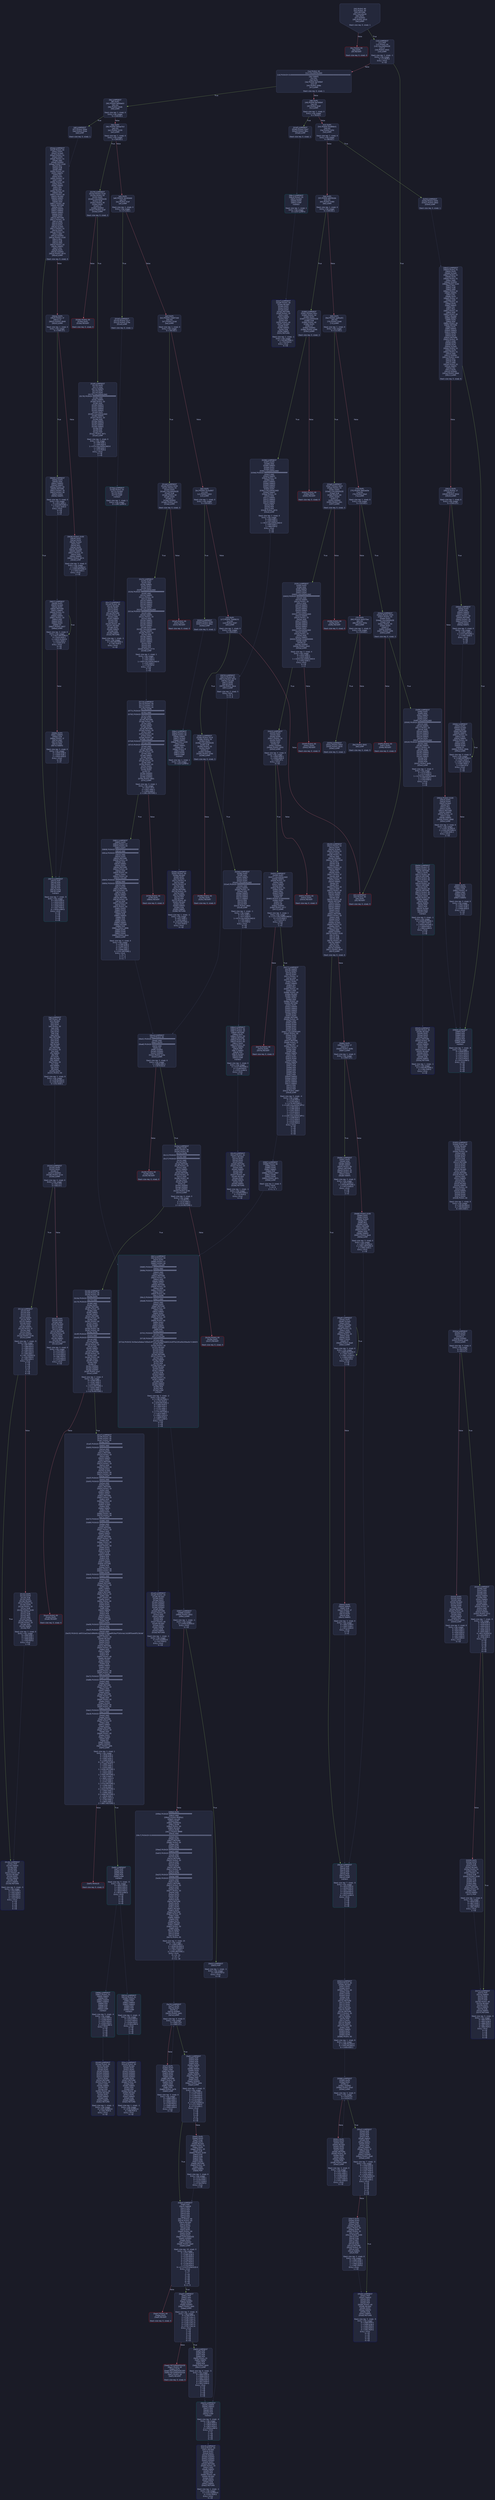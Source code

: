 digraph G {
    node [shape=box, style="filled, rounded", color="#565f89", fontcolor="#c0caf5", fontname="Helvetica", fillcolor="#24283b"];
    edge [color="#414868", fontcolor="#c0caf5", fontname="Helvetica"];
    bgcolor="#1a1b26";
    0 [ label = "[00] PUSH1 80
[02] PUSH1 40
[04] MSTORE
[05] CALLVALUE
[06] DUP1
[07] ISZERO
[08] PUSH2 0010
[0b] JUMPI

Stack size req: 0, sizeΔ: 1
" shape = invhouse]
    1 [ label = "[0c] PUSH1 00
[0e] DUP1
[0f] REVERT

Stack size req: 0, sizeΔ: 0
" color = "red"]
    2 [ label = "[10] JUMPDEST
[11] POP
[12] PUSH1 04
[14] CALLDATASIZE
[15] LT
[16] PUSH2 00d1
[19] JUMPI

Stack size req: 1, sizeΔ: -1
Entry->Op usage:
	0->17:POP:0
Entry->Exit:
	0->😵
"]
    3 [ label = "[1a] PUSH1 00
[1c] CALLDATALOAD
[1d] PUSH29 0100000000000000000000000000000000000000000000000000000000
[3b] SWAP1
[3c] DIV
[3d] DUP1
[3e] PUSH4 8d76f84f
[43] GT
[44] PUSH2 008e
[47] JUMPI

Stack size req: 0, sizeΔ: 1
"]
    4 [ label = "[48] DUP1
[49] PUSH4 8d76f84f
[4e] EQ
[4f] PUSH2 02df
[52] JUMPI

Stack size req: 1, sizeΔ: 0
Entry->Op usage:
	0->78:EQ:1
"]
    5 [ label = "[53] DUP1
[54] PUSH4 95d89b41
[59] EQ
[5a] PUSH2 02fd
[5d] JUMPI

Stack size req: 1, sizeΔ: 0
Entry->Op usage:
	0->89:EQ:1
"]
    6 [ label = "[5e] DUP1
[5f] PUSH4 a9059cbb
[64] EQ
[65] PUSH2 0380
[68] JUMPI

Stack size req: 1, sizeΔ: 0
Entry->Op usage:
	0->100:EQ:1
"]
    7 [ label = "[69] DUP1
[6a] PUSH4 cae9ca51
[6f] EQ
[70] PUSH2 03e6
[73] JUMPI

Stack size req: 1, sizeΔ: 0
Entry->Op usage:
	0->111:EQ:1
"]
    8 [ label = "[74] DUP1
[75] PUSH4 dd62ed3e
[7a] EQ
[7b] PUSH2 04e3
[7e] JUMPI

Stack size req: 1, sizeΔ: 0
Entry->Op usage:
	0->122:EQ:1
"]
    9 [ label = "[7f] DUP1
[80] PUSH4 e0d370ac
[85] EQ
[86] PUSH2 055b
[89] JUMPI

Stack size req: 1, sizeΔ: 0
Entry->Op usage:
	0->133:EQ:1
"]
    10 [ label = "[8a] PUSH2 00d1
[8d] JUMP

Stack size req: 0, sizeΔ: 0
"]
    11 [ label = "[8e] JUMPDEST
[8f] DUP1
[90] PUSH4 06fdde03
[95] EQ
[96] PUSH2 00d6
[99] JUMPI

Stack size req: 1, sizeΔ: 0
Entry->Op usage:
	0->149:EQ:1
"]
    12 [ label = "[9a] DUP1
[9b] PUSH4 095ea7b3
[a0] EQ
[a1] PUSH2 0159
[a4] JUMPI

Stack size req: 1, sizeΔ: 0
Entry->Op usage:
	0->160:EQ:1
"]
    13 [ label = "[a5] DUP1
[a6] PUSH4 18160ddd
[ab] EQ
[ac] PUSH2 01bf
[af] JUMPI

Stack size req: 1, sizeΔ: 0
Entry->Op usage:
	0->171:EQ:1
"]
    14 [ label = "[b0] DUP1
[b1] PUSH4 23b872dd
[b6] EQ
[b7] PUSH2 01dd
[ba] JUMPI

Stack size req: 1, sizeΔ: 0
Entry->Op usage:
	0->182:EQ:1
"]
    15 [ label = "[bb] DUP1
[bc] PUSH4 313ce567
[c1] EQ
[c2] PUSH2 0263
[c5] JUMPI

Stack size req: 1, sizeΔ: 0
Entry->Op usage:
	0->193:EQ:1
"]
    16 [ label = "[c6] DUP1
[c7] PUSH4 70a08231
[cc] EQ
[cd] PUSH2 0287
[d0] JUMPI

Stack size req: 1, sizeΔ: 0
Entry->Op usage:
	0->204:EQ:1
"]
    17 [ label = "[d1] JUMPDEST
[d2] PUSH1 00
[d4] DUP1
[d5] REVERT

Stack size req: 0, sizeΔ: 0
" color = "red"]
    18 [ label = "[d6] JUMPDEST
[d7] PUSH2 00de
[da] PUSH2 05de
[dd] JUMP

Stack size req: 0, sizeΔ: 1
"]
    19 [ label = "[de] JUMPDEST
[df] PUSH1 40
[e1] MLOAD
[e2] DUP1
[e3] DUP1
[e4] PUSH1 20
[e6] ADD
[e7] DUP3
[e8] DUP2
[e9] SUB
[ea] DUP3
[eb] MSTORE
[ec] DUP4
[ed] DUP2
[ee] DUP2
[ef] MLOAD
[f0] DUP2
[f1] MSTORE
[f2] PUSH1 20
[f4] ADD
[f5] SWAP2
[f6] POP
[f7] DUP1
[f8] MLOAD
[f9] SWAP1
[fa] PUSH1 20
[fc] ADD
[fd] SWAP1
[fe] DUP1
[ff] DUP4
[0100] DUP4
[0101] PUSH1 00

Stack size req: 1, sizeΔ: 9
Entry->Op usage:
	0->239:MLOAD:0
	0->248:MLOAD:0
	0->252:ADD:1
"]
    20 [ label = "[0103] JUMPDEST
[0104] DUP4
[0105] DUP2
[0106] LT
[0107] ISZERO
[0108] PUSH2 011e
[010b] JUMPI

Stack size req: 4, sizeΔ: 0
Entry->Op usage:
	0->262:LT:0
	3->262:LT:1
"]
    21 [ label = "[010c] DUP1
[010d] DUP3
[010e] ADD
[010f] MLOAD
[0110] DUP2
[0111] DUP5
[0112] ADD
[0113] MSTORE
[0114] PUSH1 20
[0116] DUP2
[0117] ADD
[0118] SWAP1
[0119] POP
[011a] PUSH2 0103
[011d] JUMP

Stack size req: 3, sizeΔ: 0
Entry->Op usage:
	0->270:ADD:1
	0->274:ADD:1
	0->279:ADD:0
	0->281:POP:0
	1->270:ADD:0
	2->274:ADD:0
Entry->Exit:
	0->😵
"]
    22 [ label = "[011e] JUMPDEST
[011f] POP
[0120] POP
[0121] POP
[0122] POP
[0123] SWAP1
[0124] POP
[0125] SWAP1
[0126] DUP2
[0127] ADD
[0128] SWAP1
[0129] PUSH1 1f
[012b] AND
[012c] DUP1
[012d] ISZERO
[012e] PUSH2 014b
[0131] JUMPI

Stack size req: 7, sizeΔ: -5
Entry->Op usage:
	0->287:POP:0
	1->288:POP:0
	2->289:POP:0
	3->290:POP:0
	4->295:ADD:0
	4->299:AND:1
	4->301:ISZERO:0
	5->292:POP:0
	6->295:ADD:1
Entry->Exit:
	0->😵
	1->😵
	2->😵
	3->😵
	4->0
	5->😵
	6->😵
"]
    23 [ label = "[0132] DUP1
[0133] DUP3
[0134] SUB
[0135] DUP1
[0136] MLOAD
[0137] PUSH1 01
[0139] DUP4
[013a] PUSH1 20
[013c] SUB
[013d] PUSH2 0100
[0140] EXP
[0141] SUB
[0142] NOT
[0143] AND
[0144] DUP2
[0145] MSTORE
[0146] PUSH1 20
[0148] ADD
[0149] SWAP2
[014a] POP

Stack size req: 2, sizeΔ: 0
Entry->Op usage:
	0->308:SUB:1
	0->316:SUB:1
	1->308:SUB:0
	1->330:POP:0
Entry->Exit:
	1->😵
"]
    24 [ label = "[014b] JUMPDEST
[014c] POP
[014d] SWAP3
[014e] POP
[014f] POP
[0150] POP
[0151] PUSH1 40
[0153] MLOAD
[0154] DUP1
[0155] SWAP2
[0156] SUB
[0157] SWAP1
[0158] RETURN

Stack size req: 5, sizeΔ: -5
Entry->Op usage:
	0->332:POP:0
	1->342:SUB:0
	2->335:POP:0
	3->336:POP:0
	4->334:POP:0
Entry->Exit:
	0->😵
	1->😵
	2->😵
	3->😵
	4->😵
" color = "darkblue"]
    25 [ label = "[0159] JUMPDEST
[015a] PUSH2 01a5
[015d] PUSH1 04
[015f] DUP1
[0160] CALLDATASIZE
[0161] SUB
[0162] PUSH1 40
[0164] DUP2
[0165] LT
[0166] ISZERO
[0167] PUSH2 016f
[016a] JUMPI

Stack size req: 0, sizeΔ: 3
"]
    26 [ label = "[016b] PUSH1 00
[016d] DUP1
[016e] REVERT

Stack size req: 0, sizeΔ: 0
" color = "red"]
    27 [ label = "[016f] JUMPDEST
[0170] DUP2
[0171] ADD
[0172] SWAP1
[0173] DUP1
[0174] DUP1
[0175] CALLDATALOAD
[0176] PUSH20 ffffffffffffffffffffffffffffffffffffffff
[018b] AND
[018c] SWAP1
[018d] PUSH1 20
[018f] ADD
[0190] SWAP1
[0191] SWAP3
[0192] SWAP2
[0193] SWAP1
[0194] DUP1
[0195] CALLDATALOAD
[0196] SWAP1
[0197] PUSH1 20
[0199] ADD
[019a] SWAP1
[019b] SWAP3
[019c] SWAP2
[019d] SWAP1
[019e] POP
[019f] POP
[01a0] POP
[01a1] PUSH2 067c
[01a4] JUMP

Stack size req: 2, sizeΔ: 0
Entry->Op usage:
	0->369:ADD:1
	1->369:ADD:0
	1->373:CALLDATALOAD:0
	1->399:ADD:1
	1->415:POP:0
Entry->Exit:
	0->😵
	1->😵
"]
    28 [ label = "[01a5] JUMPDEST
[01a6] PUSH1 40
[01a8] MLOAD
[01a9] DUP1
[01aa] DUP3
[01ab] ISZERO
[01ac] ISZERO
[01ad] ISZERO
[01ae] ISZERO
[01af] DUP2
[01b0] MSTORE
[01b1] PUSH1 20
[01b3] ADD
[01b4] SWAP2
[01b5] POP
[01b6] POP
[01b7] PUSH1 40
[01b9] MLOAD
[01ba] DUP1
[01bb] SWAP2
[01bc] SUB
[01bd] SWAP1
[01be] RETURN

Stack size req: 1, sizeΔ: -1
Entry->Op usage:
	0->427:ISZERO:0
	0->437:POP:0
Entry->Exit:
	0->😵
" color = "darkblue"]
    29 [ label = "[01bf] JUMPDEST
[01c0] PUSH2 01c7
[01c3] PUSH2 076e
[01c6] JUMP

Stack size req: 0, sizeΔ: 1
"]
    30 [ label = "[01c7] JUMPDEST
[01c8] PUSH1 40
[01ca] MLOAD
[01cb] DUP1
[01cc] DUP3
[01cd] DUP2
[01ce] MSTORE
[01cf] PUSH1 20
[01d1] ADD
[01d2] SWAP2
[01d3] POP
[01d4] POP
[01d5] PUSH1 40
[01d7] MLOAD
[01d8] DUP1
[01d9] SWAP2
[01da] SUB
[01db] SWAP1
[01dc] RETURN

Stack size req: 1, sizeΔ: -1
Entry->Op usage:
	0->462:MSTORE:1
	0->467:POP:0
Entry->Exit:
	0->😵
" color = "darkblue"]
    31 [ label = "[01dd] JUMPDEST
[01de] PUSH2 0249
[01e1] PUSH1 04
[01e3] DUP1
[01e4] CALLDATASIZE
[01e5] SUB
[01e6] PUSH1 60
[01e8] DUP2
[01e9] LT
[01ea] ISZERO
[01eb] PUSH2 01f3
[01ee] JUMPI

Stack size req: 0, sizeΔ: 3
"]
    32 [ label = "[01ef] PUSH1 00
[01f1] DUP1
[01f2] REVERT

Stack size req: 0, sizeΔ: 0
" color = "red"]
    33 [ label = "[01f3] JUMPDEST
[01f4] DUP2
[01f5] ADD
[01f6] SWAP1
[01f7] DUP1
[01f8] DUP1
[01f9] CALLDATALOAD
[01fa] PUSH20 ffffffffffffffffffffffffffffffffffffffff
[020f] AND
[0210] SWAP1
[0211] PUSH1 20
[0213] ADD
[0214] SWAP1
[0215] SWAP3
[0216] SWAP2
[0217] SWAP1
[0218] DUP1
[0219] CALLDATALOAD
[021a] PUSH20 ffffffffffffffffffffffffffffffffffffffff
[022f] AND
[0230] SWAP1
[0231] PUSH1 20
[0233] ADD
[0234] SWAP1
[0235] SWAP3
[0236] SWAP2
[0237] SWAP1
[0238] DUP1
[0239] CALLDATALOAD
[023a] SWAP1
[023b] PUSH1 20
[023d] ADD
[023e] SWAP1
[023f] SWAP3
[0240] SWAP2
[0241] SWAP1
[0242] POP
[0243] POP
[0244] POP
[0245] PUSH2 0774
[0248] JUMP

Stack size req: 2, sizeΔ: 1
Entry->Op usage:
	0->501:ADD:1
	1->501:ADD:0
	1->505:CALLDATALOAD:0
	1->531:ADD:1
	1->579:POP:0
Entry->Exit:
	0->😵
	1->😵
"]
    34 [ label = "[0249] JUMPDEST
[024a] PUSH1 40
[024c] MLOAD
[024d] DUP1
[024e] DUP3
[024f] ISZERO
[0250] ISZERO
[0251] ISZERO
[0252] ISZERO
[0253] DUP2
[0254] MSTORE
[0255] PUSH1 20
[0257] ADD
[0258] SWAP2
[0259] POP
[025a] POP
[025b] PUSH1 40
[025d] MLOAD
[025e] DUP1
[025f] SWAP2
[0260] SUB
[0261] SWAP1
[0262] RETURN

Stack size req: 1, sizeΔ: -1
Entry->Op usage:
	0->591:ISZERO:0
	0->601:POP:0
Entry->Exit:
	0->😵
" color = "darkblue"]
    35 [ label = "[0263] JUMPDEST
[0264] PUSH2 026b
[0267] PUSH2 08a1
[026a] JUMP

Stack size req: 0, sizeΔ: 1
"]
    36 [ label = "[026b] JUMPDEST
[026c] PUSH1 40
[026e] MLOAD
[026f] DUP1
[0270] DUP3
[0271] PUSH1 ff
[0273] AND
[0274] PUSH1 ff
[0276] AND
[0277] DUP2
[0278] MSTORE
[0279] PUSH1 20
[027b] ADD
[027c] SWAP2
[027d] POP
[027e] POP
[027f] PUSH1 40
[0281] MLOAD
[0282] DUP1
[0283] SWAP2
[0284] SUB
[0285] SWAP1
[0286] RETURN

Stack size req: 1, sizeΔ: -1
Entry->Op usage:
	0->627:AND:1
	0->630:AND:1
	0->632:MSTORE:1
	0->637:POP:0
Entry->Exit:
	0->😵
" color = "darkblue"]
    37 [ label = "[0287] JUMPDEST
[0288] PUSH2 02c9
[028b] PUSH1 04
[028d] DUP1
[028e] CALLDATASIZE
[028f] SUB
[0290] PUSH1 20
[0292] DUP2
[0293] LT
[0294] ISZERO
[0295] PUSH2 029d
[0298] JUMPI

Stack size req: 0, sizeΔ: 3
"]
    38 [ label = "[0299] PUSH1 00
[029b] DUP1
[029c] REVERT

Stack size req: 0, sizeΔ: 0
" color = "red"]
    39 [ label = "[029d] JUMPDEST
[029e] DUP2
[029f] ADD
[02a0] SWAP1
[02a1] DUP1
[02a2] DUP1
[02a3] CALLDATALOAD
[02a4] PUSH20 ffffffffffffffffffffffffffffffffffffffff
[02b9] AND
[02ba] SWAP1
[02bb] PUSH1 20
[02bd] ADD
[02be] SWAP1
[02bf] SWAP3
[02c0] SWAP2
[02c1] SWAP1
[02c2] POP
[02c3] POP
[02c4] POP
[02c5] PUSH2 08b4
[02c8] JUMP

Stack size req: 2, sizeΔ: -1
Entry->Op usage:
	0->671:ADD:1
	1->671:ADD:0
	1->675:CALLDATALOAD:0
	1->701:ADD:1
	1->707:POP:0
Entry->Exit:
	0->😵
	1->😵
"]
    40 [ label = "[02c9] JUMPDEST
[02ca] PUSH1 40
[02cc] MLOAD
[02cd] DUP1
[02ce] DUP3
[02cf] DUP2
[02d0] MSTORE
[02d1] PUSH1 20
[02d3] ADD
[02d4] SWAP2
[02d5] POP
[02d6] POP
[02d7] PUSH1 40
[02d9] MLOAD
[02da] DUP1
[02db] SWAP2
[02dc] SUB
[02dd] SWAP1
[02de] RETURN

Stack size req: 1, sizeΔ: -1
Entry->Op usage:
	0->720:MSTORE:1
	0->725:POP:0
Entry->Exit:
	0->😵
" color = "darkblue"]
    41 [ label = "[02df] JUMPDEST
[02e0] PUSH2 02e7
[02e3] PUSH2 08cc
[02e6] JUMP

Stack size req: 0, sizeΔ: 1
"]
    42 [ label = "[02e7] JUMPDEST
[02e8] PUSH1 40
[02ea] MLOAD
[02eb] DUP1
[02ec] DUP3
[02ed] DUP2
[02ee] MSTORE
[02ef] PUSH1 20
[02f1] ADD
[02f2] SWAP2
[02f3] POP
[02f4] POP
[02f5] PUSH1 40
[02f7] MLOAD
[02f8] DUP1
[02f9] SWAP2
[02fa] SUB
[02fb] SWAP1
[02fc] RETURN

Stack size req: 1, sizeΔ: -1
Entry->Op usage:
	0->750:MSTORE:1
	0->755:POP:0
Entry->Exit:
	0->😵
" color = "darkblue"]
    43 [ label = "[02fd] JUMPDEST
[02fe] PUSH2 0305
[0301] PUSH2 08d2
[0304] JUMP

Stack size req: 0, sizeΔ: 1
"]
    44 [ label = "[0305] JUMPDEST
[0306] PUSH1 40
[0308] MLOAD
[0309] DUP1
[030a] DUP1
[030b] PUSH1 20
[030d] ADD
[030e] DUP3
[030f] DUP2
[0310] SUB
[0311] DUP3
[0312] MSTORE
[0313] DUP4
[0314] DUP2
[0315] DUP2
[0316] MLOAD
[0317] DUP2
[0318] MSTORE
[0319] PUSH1 20
[031b] ADD
[031c] SWAP2
[031d] POP
[031e] DUP1
[031f] MLOAD
[0320] SWAP1
[0321] PUSH1 20
[0323] ADD
[0324] SWAP1
[0325] DUP1
[0326] DUP4
[0327] DUP4
[0328] PUSH1 00

Stack size req: 1, sizeΔ: 9
Entry->Op usage:
	0->790:MLOAD:0
	0->799:MLOAD:0
	0->803:ADD:1
"]
    45 [ label = "[032a] JUMPDEST
[032b] DUP4
[032c] DUP2
[032d] LT
[032e] ISZERO
[032f] PUSH2 0345
[0332] JUMPI

Stack size req: 4, sizeΔ: 0
Entry->Op usage:
	0->813:LT:0
	3->813:LT:1
"]
    46 [ label = "[0333] DUP1
[0334] DUP3
[0335] ADD
[0336] MLOAD
[0337] DUP2
[0338] DUP5
[0339] ADD
[033a] MSTORE
[033b] PUSH1 20
[033d] DUP2
[033e] ADD
[033f] SWAP1
[0340] POP
[0341] PUSH2 032a
[0344] JUMP

Stack size req: 3, sizeΔ: 0
Entry->Op usage:
	0->821:ADD:1
	0->825:ADD:1
	0->830:ADD:0
	0->832:POP:0
	1->821:ADD:0
	2->825:ADD:0
Entry->Exit:
	0->😵
"]
    47 [ label = "[0345] JUMPDEST
[0346] POP
[0347] POP
[0348] POP
[0349] POP
[034a] SWAP1
[034b] POP
[034c] SWAP1
[034d] DUP2
[034e] ADD
[034f] SWAP1
[0350] PUSH1 1f
[0352] AND
[0353] DUP1
[0354] ISZERO
[0355] PUSH2 0372
[0358] JUMPI

Stack size req: 7, sizeΔ: -5
Entry->Op usage:
	0->838:POP:0
	1->839:POP:0
	2->840:POP:0
	3->841:POP:0
	4->846:ADD:0
	4->850:AND:1
	4->852:ISZERO:0
	5->843:POP:0
	6->846:ADD:1
Entry->Exit:
	0->😵
	1->😵
	2->😵
	3->😵
	4->0
	5->😵
	6->😵
"]
    48 [ label = "[0359] DUP1
[035a] DUP3
[035b] SUB
[035c] DUP1
[035d] MLOAD
[035e] PUSH1 01
[0360] DUP4
[0361] PUSH1 20
[0363] SUB
[0364] PUSH2 0100
[0367] EXP
[0368] SUB
[0369] NOT
[036a] AND
[036b] DUP2
[036c] MSTORE
[036d] PUSH1 20
[036f] ADD
[0370] SWAP2
[0371] POP

Stack size req: 2, sizeΔ: 0
Entry->Op usage:
	0->859:SUB:1
	0->867:SUB:1
	1->859:SUB:0
	1->881:POP:0
Entry->Exit:
	1->😵
"]
    49 [ label = "[0372] JUMPDEST
[0373] POP
[0374] SWAP3
[0375] POP
[0376] POP
[0377] POP
[0378] PUSH1 40
[037a] MLOAD
[037b] DUP1
[037c] SWAP2
[037d] SUB
[037e] SWAP1
[037f] RETURN

Stack size req: 5, sizeΔ: -5
Entry->Op usage:
	0->883:POP:0
	1->893:SUB:0
	2->886:POP:0
	3->887:POP:0
	4->885:POP:0
Entry->Exit:
	0->😵
	1->😵
	2->😵
	3->😵
	4->😵
" color = "darkblue"]
    50 [ label = "[0380] JUMPDEST
[0381] PUSH2 03cc
[0384] PUSH1 04
[0386] DUP1
[0387] CALLDATASIZE
[0388] SUB
[0389] PUSH1 40
[038b] DUP2
[038c] LT
[038d] ISZERO
[038e] PUSH2 0396
[0391] JUMPI

Stack size req: 0, sizeΔ: 3
"]
    51 [ label = "[0392] PUSH1 00
[0394] DUP1
[0395] REVERT

Stack size req: 0, sizeΔ: 0
" color = "red"]
    52 [ label = "[0396] JUMPDEST
[0397] DUP2
[0398] ADD
[0399] SWAP1
[039a] DUP1
[039b] DUP1
[039c] CALLDATALOAD
[039d] PUSH20 ffffffffffffffffffffffffffffffffffffffff
[03b2] AND
[03b3] SWAP1
[03b4] PUSH1 20
[03b6] ADD
[03b7] SWAP1
[03b8] SWAP3
[03b9] SWAP2
[03ba] SWAP1
[03bb] DUP1
[03bc] CALLDATALOAD
[03bd] SWAP1
[03be] PUSH1 20
[03c0] ADD
[03c1] SWAP1
[03c2] SWAP3
[03c3] SWAP2
[03c4] SWAP1
[03c5] POP
[03c6] POP
[03c7] POP
[03c8] PUSH2 0970
[03cb] JUMP

Stack size req: 2, sizeΔ: 0
Entry->Op usage:
	0->920:ADD:1
	1->920:ADD:0
	1->924:CALLDATALOAD:0
	1->950:ADD:1
	1->966:POP:0
Entry->Exit:
	0->😵
	1->😵
"]
    53 [ label = "[03cc] JUMPDEST
[03cd] PUSH1 40
[03cf] MLOAD
[03d0] DUP1
[03d1] DUP3
[03d2] ISZERO
[03d3] ISZERO
[03d4] ISZERO
[03d5] ISZERO
[03d6] DUP2
[03d7] MSTORE
[03d8] PUSH1 20
[03da] ADD
[03db] SWAP2
[03dc] POP
[03dd] POP
[03de] PUSH1 40
[03e0] MLOAD
[03e1] DUP1
[03e2] SWAP2
[03e3] SUB
[03e4] SWAP1
[03e5] RETURN

Stack size req: 1, sizeΔ: -1
Entry->Op usage:
	0->978:ISZERO:0
	0->988:POP:0
Entry->Exit:
	0->😵
" color = "darkblue"]
    54 [ label = "[03e6] JUMPDEST
[03e7] PUSH2 04c9
[03ea] PUSH1 04
[03ec] DUP1
[03ed] CALLDATASIZE
[03ee] SUB
[03ef] PUSH1 60
[03f1] DUP2
[03f2] LT
[03f3] ISZERO
[03f4] PUSH2 03fc
[03f7] JUMPI

Stack size req: 0, sizeΔ: 3
"]
    55 [ label = "[03f8] PUSH1 00
[03fa] DUP1
[03fb] REVERT

Stack size req: 0, sizeΔ: 0
" color = "red"]
    56 [ label = "[03fc] JUMPDEST
[03fd] DUP2
[03fe] ADD
[03ff] SWAP1
[0400] DUP1
[0401] DUP1
[0402] CALLDATALOAD
[0403] PUSH20 ffffffffffffffffffffffffffffffffffffffff
[0418] AND
[0419] SWAP1
[041a] PUSH1 20
[041c] ADD
[041d] SWAP1
[041e] SWAP3
[041f] SWAP2
[0420] SWAP1
[0421] DUP1
[0422] CALLDATALOAD
[0423] SWAP1
[0424] PUSH1 20
[0426] ADD
[0427] SWAP1
[0428] SWAP3
[0429] SWAP2
[042a] SWAP1
[042b] DUP1
[042c] CALLDATALOAD
[042d] SWAP1
[042e] PUSH1 20
[0430] ADD
[0431] SWAP1
[0432] PUSH5 0100000000
[0438] DUP2
[0439] GT
[043a] ISZERO
[043b] PUSH2 0443
[043e] JUMPI

Stack size req: 2, sizeΔ: 4
Entry->Op usage:
	0->1022:ADD:1
	1->1022:ADD:0
	1->1026:CALLDATALOAD:0
	1->1052:ADD:1
Entry->Exit:
	0->😵
	1->2
"]
    57 [ label = "[043f] PUSH1 00
[0441] DUP1
[0442] REVERT

Stack size req: 0, sizeΔ: 0
" color = "red"]
    58 [ label = "[0443] JUMPDEST
[0444] DUP3
[0445] ADD
[0446] DUP4
[0447] PUSH1 20
[0449] DUP3
[044a] ADD
[044b] GT
[044c] ISZERO
[044d] PUSH2 0455
[0450] JUMPI

Stack size req: 4, sizeΔ: 0
Entry->Op usage:
	0->1093:ADD:1
	2->1093:ADD:0
	3->1099:GT:1
Entry->Exit:
	0->😵
"]
    59 [ label = "[0451] PUSH1 00
[0453] DUP1
[0454] REVERT

Stack size req: 0, sizeΔ: 0
" color = "red"]
    60 [ label = "[0455] JUMPDEST
[0456] DUP1
[0457] CALLDATALOAD
[0458] SWAP1
[0459] PUSH1 20
[045b] ADD
[045c] SWAP2
[045d] DUP5
[045e] PUSH1 01
[0460] DUP4
[0461] MUL
[0462] DUP5
[0463] ADD
[0464] GT
[0465] PUSH5 0100000000
[046b] DUP4
[046c] GT
[046d] OR
[046e] ISZERO
[046f] PUSH2 0477
[0472] JUMPI

Stack size req: 4, sizeΔ: 1
Entry->Op usage:
	0->1111:CALLDATALOAD:0
	0->1115:ADD:1
	3->1124:GT:1
Entry->Exit:
	0->😵
	1->0
"]
    61 [ label = "[0473] PUSH1 00
[0475] DUP1
[0476] REVERT

Stack size req: 0, sizeΔ: 0
" color = "red"]
    62 [ label = "[0477] JUMPDEST
[0478] SWAP2
[0479] SWAP1
[047a] DUP1
[047b] DUP1
[047c] PUSH1 1f
[047e] ADD
[047f] PUSH1 20
[0481] DUP1
[0482] SWAP2
[0483] DIV
[0484] MUL
[0485] PUSH1 20
[0487] ADD
[0488] PUSH1 40
[048a] MLOAD
[048b] SWAP1
[048c] DUP2
[048d] ADD
[048e] PUSH1 40
[0490] MSTORE
[0491] DUP1
[0492] SWAP4
[0493] SWAP3
[0494] SWAP2
[0495] SWAP1
[0496] DUP2
[0497] DUP2
[0498] MSTORE
[0499] PUSH1 20
[049b] ADD
[049c] DUP4
[049d] DUP4
[049e] DUP1
[049f] DUP3
[04a0] DUP5
[04a1] CALLDATACOPY
[04a2] PUSH1 00
[04a4] DUP2
[04a5] DUP5
[04a6] ADD
[04a7] MSTORE
[04a8] PUSH1 1f
[04aa] NOT
[04ab] PUSH1 1f
[04ad] DUP3
[04ae] ADD
[04af] AND
[04b0] SWAP1
[04b1] POP
[04b2] DUP1
[04b3] DUP4
[04b4] ADD
[04b5] SWAP3
[04b6] POP
[04b7] POP
[04b8] POP
[04b9] POP
[04ba] POP
[04bb] POP
[04bc] POP
[04bd] SWAP2
[04be] SWAP3
[04bf] SWAP2
[04c0] SWAP3
[04c1] SWAP1
[04c2] POP
[04c3] POP
[04c4] POP
[04c5] PUSH2 0987
[04c8] JUMP

Stack size req: 5, sizeΔ: -4
Entry->Op usage:
	0->1218:POP:0
	1->1150:ADD:1
	1->1176:MSTORE:1
	1->1185:CALLDATACOPY:2
	1->1190:ADD:1
	1->1198:ADD:0
	1->1201:POP:0
	1->1210:POP:0
	1->1211:POP:0
	2->1185:CALLDATACOPY:1
	2->1208:POP:0
	2->1212:POP:0
	3->1219:POP:0
	4->1220:POP:0
Entry->Exit:
	0->😵
	1->😵
	2->😵
	3->😵
	4->😵
"]
    63 [ label = "[04c9] JUMPDEST
[04ca] PUSH1 40
[04cc] MLOAD
[04cd] DUP1
[04ce] DUP3
[04cf] ISZERO
[04d0] ISZERO
[04d1] ISZERO
[04d2] ISZERO
[04d3] DUP2
[04d4] MSTORE
[04d5] PUSH1 20
[04d7] ADD
[04d8] SWAP2
[04d9] POP
[04da] POP
[04db] PUSH1 40
[04dd] MLOAD
[04de] DUP1
[04df] SWAP2
[04e0] SUB
[04e1] SWAP1
[04e2] RETURN

Stack size req: 1, sizeΔ: -1
Entry->Op usage:
	0->1231:ISZERO:0
	0->1241:POP:0
Entry->Exit:
	0->😵
" color = "darkblue"]
    64 [ label = "[04e3] JUMPDEST
[04e4] PUSH2 0545
[04e7] PUSH1 04
[04e9] DUP1
[04ea] CALLDATASIZE
[04eb] SUB
[04ec] PUSH1 40
[04ee] DUP2
[04ef] LT
[04f0] ISZERO
[04f1] PUSH2 04f9
[04f4] JUMPI

Stack size req: 0, sizeΔ: 3
"]
    65 [ label = "[04f5] PUSH1 00
[04f7] DUP1
[04f8] REVERT

Stack size req: 0, sizeΔ: 0
" color = "red"]
    66 [ label = "[04f9] JUMPDEST
[04fa] DUP2
[04fb] ADD
[04fc] SWAP1
[04fd] DUP1
[04fe] DUP1
[04ff] CALLDATALOAD
[0500] PUSH20 ffffffffffffffffffffffffffffffffffffffff
[0515] AND
[0516] SWAP1
[0517] PUSH1 20
[0519] ADD
[051a] SWAP1
[051b] SWAP3
[051c] SWAP2
[051d] SWAP1
[051e] DUP1
[051f] CALLDATALOAD
[0520] PUSH20 ffffffffffffffffffffffffffffffffffffffff
[0535] AND
[0536] SWAP1
[0537] PUSH1 20
[0539] ADD
[053a] SWAP1
[053b] SWAP3
[053c] SWAP2
[053d] SWAP1
[053e] POP
[053f] POP
[0540] POP
[0541] PUSH2 0b0b
[0544] JUMP

Stack size req: 2, sizeΔ: 0
Entry->Op usage:
	0->1275:ADD:1
	1->1275:ADD:0
	1->1279:CALLDATALOAD:0
	1->1305:ADD:1
	1->1343:POP:0
Entry->Exit:
	0->😵
	1->😵
"]
    67 [ label = "[0545] JUMPDEST
[0546] PUSH1 40
[0548] MLOAD
[0549] DUP1
[054a] DUP3
[054b] DUP2
[054c] MSTORE
[054d] PUSH1 20
[054f] ADD
[0550] SWAP2
[0551] POP
[0552] POP
[0553] PUSH1 40
[0555] MLOAD
[0556] DUP1
[0557] SWAP2
[0558] SUB
[0559] SWAP1
[055a] RETURN

Stack size req: 1, sizeΔ: -1
Entry->Op usage:
	0->1356:MSTORE:1
	0->1361:POP:0
Entry->Exit:
	0->😵
" color = "darkblue"]
    68 [ label = "[055b] JUMPDEST
[055c] PUSH2 0563
[055f] PUSH2 0b30
[0562] JUMP

Stack size req: 0, sizeΔ: 1
"]
    69 [ label = "[0563] JUMPDEST
[0564] PUSH1 40
[0566] MLOAD
[0567] DUP1
[0568] DUP1
[0569] PUSH1 20
[056b] ADD
[056c] DUP3
[056d] DUP2
[056e] SUB
[056f] DUP3
[0570] MSTORE
[0571] DUP4
[0572] DUP2
[0573] DUP2
[0574] MLOAD
[0575] DUP2
[0576] MSTORE
[0577] PUSH1 20
[0579] ADD
[057a] SWAP2
[057b] POP
[057c] DUP1
[057d] MLOAD
[057e] SWAP1
[057f] PUSH1 20
[0581] ADD
[0582] SWAP1
[0583] DUP1
[0584] DUP4
[0585] DUP4
[0586] PUSH1 00

Stack size req: 1, sizeΔ: 9
Entry->Op usage:
	0->1396:MLOAD:0
	0->1405:MLOAD:0
	0->1409:ADD:1
"]
    70 [ label = "[0588] JUMPDEST
[0589] DUP4
[058a] DUP2
[058b] LT
[058c] ISZERO
[058d] PUSH2 05a3
[0590] JUMPI

Stack size req: 4, sizeΔ: 0
Entry->Op usage:
	0->1419:LT:0
	3->1419:LT:1
"]
    71 [ label = "[0591] DUP1
[0592] DUP3
[0593] ADD
[0594] MLOAD
[0595] DUP2
[0596] DUP5
[0597] ADD
[0598] MSTORE
[0599] PUSH1 20
[059b] DUP2
[059c] ADD
[059d] SWAP1
[059e] POP
[059f] PUSH2 0588
[05a2] JUMP

Stack size req: 3, sizeΔ: 0
Entry->Op usage:
	0->1427:ADD:1
	0->1431:ADD:1
	0->1436:ADD:0
	0->1438:POP:0
	1->1427:ADD:0
	2->1431:ADD:0
Entry->Exit:
	0->😵
"]
    72 [ label = "[05a3] JUMPDEST
[05a4] POP
[05a5] POP
[05a6] POP
[05a7] POP
[05a8] SWAP1
[05a9] POP
[05aa] SWAP1
[05ab] DUP2
[05ac] ADD
[05ad] SWAP1
[05ae] PUSH1 1f
[05b0] AND
[05b1] DUP1
[05b2] ISZERO
[05b3] PUSH2 05d0
[05b6] JUMPI

Stack size req: 7, sizeΔ: -5
Entry->Op usage:
	0->1444:POP:0
	1->1445:POP:0
	2->1446:POP:0
	3->1447:POP:0
	4->1452:ADD:0
	4->1456:AND:1
	4->1458:ISZERO:0
	5->1449:POP:0
	6->1452:ADD:1
Entry->Exit:
	0->😵
	1->😵
	2->😵
	3->😵
	4->0
	5->😵
	6->😵
"]
    73 [ label = "[05b7] DUP1
[05b8] DUP3
[05b9] SUB
[05ba] DUP1
[05bb] MLOAD
[05bc] PUSH1 01
[05be] DUP4
[05bf] PUSH1 20
[05c1] SUB
[05c2] PUSH2 0100
[05c5] EXP
[05c6] SUB
[05c7] NOT
[05c8] AND
[05c9] DUP2
[05ca] MSTORE
[05cb] PUSH1 20
[05cd] ADD
[05ce] SWAP2
[05cf] POP

Stack size req: 2, sizeΔ: 0
Entry->Op usage:
	0->1465:SUB:1
	0->1473:SUB:1
	1->1465:SUB:0
	1->1487:POP:0
Entry->Exit:
	1->😵
"]
    74 [ label = "[05d0] JUMPDEST
[05d1] POP
[05d2] SWAP3
[05d3] POP
[05d4] POP
[05d5] POP
[05d6] PUSH1 40
[05d8] MLOAD
[05d9] DUP1
[05da] SWAP2
[05db] SUB
[05dc] SWAP1
[05dd] RETURN

Stack size req: 5, sizeΔ: -5
Entry->Op usage:
	0->1489:POP:0
	1->1499:SUB:0
	2->1492:POP:0
	3->1493:POP:0
	4->1491:POP:0
Entry->Exit:
	0->😵
	1->😵
	2->😵
	3->😵
	4->😵
" color = "darkblue"]
    75 [ label = "[05de] JUMPDEST
[05df] PUSH1 00
[05e1] DUP1
[05e2] SLOAD
[05e3] PUSH1 01
[05e5] DUP2
[05e6] PUSH1 01
[05e8] AND
[05e9] ISZERO
[05ea] PUSH2 0100
[05ed] MUL
[05ee] SUB
[05ef] AND
[05f0] PUSH1 02
[05f2] SWAP1
[05f3] DIV
[05f4] DUP1
[05f5] PUSH1 1f
[05f7] ADD
[05f8] PUSH1 20
[05fa] DUP1
[05fb] SWAP2
[05fc] DIV
[05fd] MUL
[05fe] PUSH1 20
[0600] ADD
[0601] PUSH1 40
[0603] MLOAD
[0604] SWAP1
[0605] DUP2
[0606] ADD
[0607] PUSH1 40
[0609] MSTORE
[060a] DUP1
[060b] SWAP3
[060c] SWAP2
[060d] SWAP1
[060e] DUP2
[060f] DUP2
[0610] MSTORE
[0611] PUSH1 20
[0613] ADD
[0614] DUP3
[0615] DUP1
[0616] SLOAD
[0617] PUSH1 01
[0619] DUP2
[061a] PUSH1 01
[061c] AND
[061d] ISZERO
[061e] PUSH2 0100
[0621] MUL
[0622] SUB
[0623] AND
[0624] PUSH1 02
[0626] SWAP1
[0627] DIV
[0628] DUP1
[0629] ISZERO
[062a] PUSH2 0674
[062d] JUMPI

Stack size req: 0, sizeΔ: 6
"]
    76 [ label = "[062e] DUP1
[062f] PUSH1 1f
[0631] LT
[0632] PUSH2 0649
[0635] JUMPI

Stack size req: 1, sizeΔ: 0
Entry->Op usage:
	0->1585:LT:1
"]
    77 [ label = "[0636] PUSH2 0100
[0639] DUP1
[063a] DUP4
[063b] SLOAD
[063c] DIV
[063d] MUL
[063e] DUP4
[063f] MSTORE
[0640] SWAP2
[0641] PUSH1 20
[0643] ADD
[0644] SWAP2
[0645] PUSH2 0674
[0648] JUMP

Stack size req: 3, sizeΔ: 0
Entry->Op usage:
	1->1595:SLOAD:0
	2->1599:MSTORE:0
	2->1603:ADD:1
Entry->Exit:
	2->😵
"]
    78 [ label = "[0649] JUMPDEST
[064a] DUP3
[064b] ADD
[064c] SWAP2
[064d] SWAP1
[064e] PUSH1 00
[0650] MSTORE
[0651] PUSH1 20
[0653] PUSH1 00
[0655] SHA3
[0656] SWAP1

Stack size req: 3, sizeΔ: 0
Entry->Op usage:
	0->1611:ADD:1
	1->1616:MSTORE:1
	2->1611:ADD:0
Entry->Exit:
	0->😵
	1->😵
	2->0
"]
    79 [ label = "[0657] JUMPDEST
[0658] DUP2
[0659] SLOAD
[065a] DUP2
[065b] MSTORE
[065c] SWAP1
[065d] PUSH1 01
[065f] ADD
[0660] SWAP1
[0661] PUSH1 20
[0663] ADD
[0664] DUP1
[0665] DUP4
[0666] GT
[0667] PUSH2 0657
[066a] JUMPI

Stack size req: 3, sizeΔ: 0
Entry->Op usage:
	0->1627:MSTORE:0
	0->1635:ADD:1
	1->1625:SLOAD:0
	1->1631:ADD:1
	2->1638:GT:0
Entry->Exit:
	0->😵
	1->😵
"]
    80 [ label = "[066b] DUP3
[066c] SWAP1
[066d] SUB
[066e] PUSH1 1f
[0670] AND
[0671] DUP3
[0672] ADD
[0673] SWAP2

Stack size req: 3, sizeΔ: 0
Entry->Op usage:
	0->1645:SUB:0
	2->1645:SUB:1
	2->1650:ADD:0
Entry->Exit:
	0->😵
	2->0
"]
    81 [ label = "[0674] JUMPDEST
[0675] POP
[0676] POP
[0677] POP
[0678] POP
[0679] POP
[067a] DUP2
[067b] JUMP
Indirect!

Stack size req: 7, sizeΔ: -5
Entry->Op usage:
	0->1653:POP:0
	1->1654:POP:0
	2->1655:POP:0
	3->1656:POP:0
	4->1657:POP:0
	6->1659:JUMP:0
Entry->Exit:
	0->😵
	1->😵
	2->😵
	3->😵
	4->😵
" color = "teal"]
    82 [ label = "[067c] JUMPDEST
[067d] PUSH1 00
[067f] DUP2
[0680] PUSH1 07
[0682] PUSH1 00
[0684] CALLER
[0685] PUSH20 ffffffffffffffffffffffffffffffffffffffff
[069a] AND
[069b] PUSH20 ffffffffffffffffffffffffffffffffffffffff
[06b0] AND
[06b1] DUP2
[06b2] MSTORE
[06b3] PUSH1 20
[06b5] ADD
[06b6] SWAP1
[06b7] DUP2
[06b8] MSTORE
[06b9] PUSH1 20
[06bb] ADD
[06bc] PUSH1 00
[06be] SHA3
[06bf] PUSH1 00
[06c1] DUP6
[06c2] PUSH20 ffffffffffffffffffffffffffffffffffffffff
[06d7] AND
[06d8] PUSH20 ffffffffffffffffffffffffffffffffffffffff
[06ed] AND
[06ee] DUP2
[06ef] MSTORE
[06f0] PUSH1 20
[06f2] ADD
[06f3] SWAP1
[06f4] DUP2
[06f5] MSTORE
[06f6] PUSH1 20
[06f8] ADD
[06f9] PUSH1 00
[06fb] SHA3
[06fc] DUP2
[06fd] SWAP1
[06fe] SSTORE
[06ff] POP
[0700] DUP3
[0701] PUSH20 ffffffffffffffffffffffffffffffffffffffff
[0716] AND
[0717] CALLER
[0718] PUSH20 ffffffffffffffffffffffffffffffffffffffff
[072d] AND
[072e] PUSH32 8c5be1e5ebec7d5bd14f71427d1e84f3dd0314c0f7b2291e5b200ac8c7c3b925
[074f] DUP5
[0750] PUSH1 40
[0752] MLOAD
[0753] DUP1
[0754] DUP3
[0755] DUP2
[0756] MSTORE
[0757] PUSH1 20
[0759] ADD
[075a] SWAP2
[075b] POP
[075c] POP
[075d] PUSH1 40
[075f] MLOAD
[0760] DUP1
[0761] SWAP2
[0762] SUB
[0763] SWAP1
[0764] LOG3
[0765] PUSH1 01
[0767] SWAP1
[0768] POP
[0769] SWAP3
[076a] SWAP2
[076b] POP
[076c] POP
[076d] JUMP
Indirect!

Stack size req: 3, sizeΔ: -2
Entry->Op usage:
	0->1790:SSTORE:1
	0->1791:POP:0
	0->1878:MSTORE:1
	0->1883:POP:0
	0->1900:POP:0
	1->1751:AND:1
	1->1773:AND:1
	1->1775:MSTORE:1
	1->1814:AND:1
	1->1892:LOG3:4
	1->1899:POP:0
	2->1901:JUMP:0
Entry->Exit:
	0->😵
	1->😵
	2->😵
" color = "teal"]
    83 [ label = "[076e] JUMPDEST
[076f] PUSH1 04
[0771] SLOAD
[0772] DUP2
[0773] JUMP
Indirect!

Stack size req: 1, sizeΔ: 1
Entry->Op usage:
	0->1907:JUMP:0
" color = "teal"]
    84 [ label = "[0774] JUMPDEST
[0775] PUSH1 00
[0777] PUSH1 07
[0779] PUSH1 00
[077b] DUP6
[077c] PUSH20 ffffffffffffffffffffffffffffffffffffffff
[0791] AND
[0792] PUSH20 ffffffffffffffffffffffffffffffffffffffff
[07a7] AND
[07a8] DUP2
[07a9] MSTORE
[07aa] PUSH1 20
[07ac] ADD
[07ad] SWAP1
[07ae] DUP2
[07af] MSTORE
[07b0] PUSH1 20
[07b2] ADD
[07b3] PUSH1 00
[07b5] SHA3
[07b6] PUSH1 00
[07b8] CALLER
[07b9] PUSH20 ffffffffffffffffffffffffffffffffffffffff
[07ce] AND
[07cf] PUSH20 ffffffffffffffffffffffffffffffffffffffff
[07e4] AND
[07e5] DUP2
[07e6] MSTORE
[07e7] PUSH1 20
[07e9] ADD
[07ea] SWAP1
[07eb] DUP2
[07ec] MSTORE
[07ed] PUSH1 20
[07ef] ADD
[07f0] PUSH1 00
[07f2] SHA3
[07f3] SLOAD
[07f4] DUP3
[07f5] GT
[07f6] ISZERO
[07f7] ISZERO
[07f8] ISZERO
[07f9] PUSH2 0801
[07fc] JUMPI

Stack size req: 3, sizeΔ: 1
Entry->Op usage:
	0->2037:GT:0
	2->1937:AND:1
	2->1959:AND:1
	2->1961:MSTORE:1
"]
    85 [ label = "[07fd] PUSH1 00
[07ff] DUP1
[0800] REVERT

Stack size req: 0, sizeΔ: 0
" color = "red"]
    86 [ label = "[0801] JUMPDEST
[0802] DUP2
[0803] PUSH1 07
[0805] PUSH1 00
[0807] DUP7
[0808] PUSH20 ffffffffffffffffffffffffffffffffffffffff
[081d] AND
[081e] PUSH20 ffffffffffffffffffffffffffffffffffffffff
[0833] AND
[0834] DUP2
[0835] MSTORE
[0836] PUSH1 20
[0838] ADD
[0839] SWAP1
[083a] DUP2
[083b] MSTORE
[083c] PUSH1 20
[083e] ADD
[083f] PUSH1 00
[0841] SHA3
[0842] PUSH1 00
[0844] CALLER
[0845] PUSH20 ffffffffffffffffffffffffffffffffffffffff
[085a] AND
[085b] PUSH20 ffffffffffffffffffffffffffffffffffffffff
[0870] AND
[0871] DUP2
[0872] MSTORE
[0873] PUSH1 20
[0875] ADD
[0876] SWAP1
[0877] DUP2
[0878] MSTORE
[0879] PUSH1 20
[087b] ADD
[087c] PUSH1 00
[087e] SHA3
[087f] PUSH1 00
[0881] DUP3
[0882] DUP3
[0883] SLOAD
[0884] SUB
[0885] SWAP3
[0886] POP
[0887] POP
[0888] DUP2
[0889] SWAP1
[088a] SSTORE
[088b] POP
[088c] PUSH2 0896
[088f] DUP5
[0890] DUP5
[0891] DUP5
[0892] PUSH2 0bce
[0895] JUMP

Stack size req: 4, sizeΔ: 4
Entry->Op usage:
	1->2180:SUB:1
	1->2182:POP:0
	3->2077:AND:1
	3->2099:AND:1
	3->2101:MSTORE:1
Entry->Exit:
	1->0, 5
	2->1, 6
	3->2, 7
"]
    87 [ label = "[0896] JUMPDEST
[0897] PUSH1 01
[0899] SWAP1
[089a] POP
[089b] SWAP4
[089c] SWAP3
[089d] POP
[089e] POP
[089f] POP
[08a0] JUMP
Indirect!

Stack size req: 5, sizeΔ: -4
Entry->Op usage:
	0->2202:POP:0
	1->2206:POP:0
	2->2207:POP:0
	3->2205:POP:0
	4->2208:JUMP:0
Entry->Exit:
	0->😵
	1->😵
	2->😵
	3->😵
	4->😵
" color = "teal"]
    88 [ label = "[08a1] JUMPDEST
[08a2] PUSH1 03
[08a4] PUSH1 00
[08a6] SWAP1
[08a7] SLOAD
[08a8] SWAP1
[08a9] PUSH2 0100
[08ac] EXP
[08ad] SWAP1
[08ae] DIV
[08af] PUSH1 ff
[08b1] AND
[08b2] DUP2
[08b3] JUMP
Indirect!

Stack size req: 1, sizeΔ: 1
Entry->Op usage:
	0->2227:JUMP:0
" color = "teal"]
    89 [ label = "[08b4] JUMPDEST
[08b5] PUSH1 06
[08b7] PUSH1 20
[08b9] MSTORE
[08ba] DUP1
[08bb] PUSH1 00
[08bd] MSTORE
[08be] PUSH1 40
[08c0] PUSH1 00
[08c2] SHA3
[08c3] PUSH1 00
[08c5] SWAP2
[08c6] POP
[08c7] SWAP1
[08c8] POP
[08c9] SLOAD
[08ca] DUP2
[08cb] JUMP
Indirect!

Stack size req: 2, sizeΔ: 0
Entry->Op usage:
	0->2237:MSTORE:1
	0->2246:POP:0
	1->2251:JUMP:0
Entry->Exit:
	0->😵
" color = "teal"]
    90 [ label = "[08cc] JUMPDEST
[08cd] PUSH1 05
[08cf] SLOAD
[08d0] DUP2
[08d1] JUMP
Indirect!

Stack size req: 1, sizeΔ: 1
Entry->Op usage:
	0->2257:JUMP:0
" color = "teal"]
    91 [ label = "[08d2] JUMPDEST
[08d3] PUSH1 01
[08d5] DUP1
[08d6] SLOAD
[08d7] PUSH1 01
[08d9] DUP2
[08da] PUSH1 01
[08dc] AND
[08dd] ISZERO
[08de] PUSH2 0100
[08e1] MUL
[08e2] SUB
[08e3] AND
[08e4] PUSH1 02
[08e6] SWAP1
[08e7] DIV
[08e8] DUP1
[08e9] PUSH1 1f
[08eb] ADD
[08ec] PUSH1 20
[08ee] DUP1
[08ef] SWAP2
[08f0] DIV
[08f1] MUL
[08f2] PUSH1 20
[08f4] ADD
[08f5] PUSH1 40
[08f7] MLOAD
[08f8] SWAP1
[08f9] DUP2
[08fa] ADD
[08fb] PUSH1 40
[08fd] MSTORE
[08fe] DUP1
[08ff] SWAP3
[0900] SWAP2
[0901] SWAP1
[0902] DUP2
[0903] DUP2
[0904] MSTORE
[0905] PUSH1 20
[0907] ADD
[0908] DUP3
[0909] DUP1
[090a] SLOAD
[090b] PUSH1 01
[090d] DUP2
[090e] PUSH1 01
[0910] AND
[0911] ISZERO
[0912] PUSH2 0100
[0915] MUL
[0916] SUB
[0917] AND
[0918] PUSH1 02
[091a] SWAP1
[091b] DIV
[091c] DUP1
[091d] ISZERO
[091e] PUSH2 0968
[0921] JUMPI

Stack size req: 0, sizeΔ: 6
"]
    92 [ label = "[0922] DUP1
[0923] PUSH1 1f
[0925] LT
[0926] PUSH2 093d
[0929] JUMPI

Stack size req: 1, sizeΔ: 0
Entry->Op usage:
	0->2341:LT:1
"]
    93 [ label = "[092a] PUSH2 0100
[092d] DUP1
[092e] DUP4
[092f] SLOAD
[0930] DIV
[0931] MUL
[0932] DUP4
[0933] MSTORE
[0934] SWAP2
[0935] PUSH1 20
[0937] ADD
[0938] SWAP2
[0939] PUSH2 0968
[093c] JUMP

Stack size req: 3, sizeΔ: 0
Entry->Op usage:
	1->2351:SLOAD:0
	2->2355:MSTORE:0
	2->2359:ADD:1
Entry->Exit:
	2->😵
"]
    94 [ label = "[093d] JUMPDEST
[093e] DUP3
[093f] ADD
[0940] SWAP2
[0941] SWAP1
[0942] PUSH1 00
[0944] MSTORE
[0945] PUSH1 20
[0947] PUSH1 00
[0949] SHA3
[094a] SWAP1

Stack size req: 3, sizeΔ: 0
Entry->Op usage:
	0->2367:ADD:1
	1->2372:MSTORE:1
	2->2367:ADD:0
Entry->Exit:
	0->😵
	1->😵
	2->0
"]
    95 [ label = "[094b] JUMPDEST
[094c] DUP2
[094d] SLOAD
[094e] DUP2
[094f] MSTORE
[0950] SWAP1
[0951] PUSH1 01
[0953] ADD
[0954] SWAP1
[0955] PUSH1 20
[0957] ADD
[0958] DUP1
[0959] DUP4
[095a] GT
[095b] PUSH2 094b
[095e] JUMPI

Stack size req: 3, sizeΔ: 0
Entry->Op usage:
	0->2383:MSTORE:0
	0->2391:ADD:1
	1->2381:SLOAD:0
	1->2387:ADD:1
	2->2394:GT:0
Entry->Exit:
	0->😵
	1->😵
"]
    96 [ label = "[095f] DUP3
[0960] SWAP1
[0961] SUB
[0962] PUSH1 1f
[0964] AND
[0965] DUP3
[0966] ADD
[0967] SWAP2

Stack size req: 3, sizeΔ: 0
Entry->Op usage:
	0->2401:SUB:0
	2->2401:SUB:1
	2->2406:ADD:0
Entry->Exit:
	0->😵
	2->0
"]
    97 [ label = "[0968] JUMPDEST
[0969] POP
[096a] POP
[096b] POP
[096c] POP
[096d] POP
[096e] DUP2
[096f] JUMP
Indirect!

Stack size req: 7, sizeΔ: -5
Entry->Op usage:
	0->2409:POP:0
	1->2410:POP:0
	2->2411:POP:0
	3->2412:POP:0
	4->2413:POP:0
	6->2415:JUMP:0
Entry->Exit:
	0->😵
	1->😵
	2->😵
	3->😵
	4->😵
" color = "teal"]
    98 [ label = "[0970] JUMPDEST
[0971] PUSH1 00
[0973] PUSH2 097d
[0976] CALLER
[0977] DUP5
[0978] DUP5
[0979] PUSH2 0bce
[097c] JUMP

Stack size req: 2, sizeΔ: 5
Entry->Exit:
	0->0, 5
	1->1, 6
"]
    99 [ label = "[097d] JUMPDEST
[097e] PUSH1 01
[0980] SWAP1
[0981] POP
[0982] SWAP3
[0983] SWAP2
[0984] POP
[0985] POP
[0986] JUMP
Indirect!

Stack size req: 4, sizeΔ: -3
Entry->Op usage:
	0->2433:POP:0
	1->2437:POP:0
	2->2436:POP:0
	3->2438:JUMP:0
Entry->Exit:
	0->😵
	1->😵
	2->😵
	3->😵
" color = "teal"]
    100 [ label = "[0987] JUMPDEST
[0988] PUSH1 00
[098a] DUP1
[098b] DUP5
[098c] SWAP1
[098d] POP
[098e] PUSH2 0997
[0991] DUP6
[0992] DUP6
[0993] PUSH2 067c
[0996] JUMP

Stack size req: 3, sizeΔ: 5
Entry->Exit:
	1->0, 6
	2->1, 3, 7
"]
    101 [ label = "[0997] JUMPDEST
[0998] ISZERO
[0999] PUSH2 0b02
[099c] JUMPI

Stack size req: 1, sizeΔ: -1
Entry->Op usage:
	0->2456:ISZERO:0
Entry->Exit:
	0->😵
"]
    102 [ label = "[099d] DUP1
[099e] PUSH20 ffffffffffffffffffffffffffffffffffffffff
[09b3] AND
[09b4] PUSH4 8f4ffcb1
[09b9] CALLER
[09ba] DUP7
[09bb] ADDRESS
[09bc] DUP8
[09bd] PUSH1 40
[09bf] MLOAD
[09c0] DUP6
[09c1] PUSH4 ffffffff
[09c6] AND
[09c7] PUSH29 0100000000000000000000000000000000000000000000000000000000
[09e5] MUL
[09e6] DUP2
[09e7] MSTORE
[09e8] PUSH1 04
[09ea] ADD
[09eb] DUP1
[09ec] DUP6
[09ed] PUSH20 ffffffffffffffffffffffffffffffffffffffff
[0a02] AND
[0a03] PUSH20 ffffffffffffffffffffffffffffffffffffffff
[0a18] AND
[0a19] DUP2
[0a1a] MSTORE
[0a1b] PUSH1 20
[0a1d] ADD
[0a1e] DUP5
[0a1f] DUP2
[0a20] MSTORE
[0a21] PUSH1 20
[0a23] ADD
[0a24] DUP4
[0a25] PUSH20 ffffffffffffffffffffffffffffffffffffffff
[0a3a] AND
[0a3b] PUSH20 ffffffffffffffffffffffffffffffffffffffff
[0a50] AND
[0a51] DUP2
[0a52] MSTORE
[0a53] PUSH1 20
[0a55] ADD
[0a56] DUP1
[0a57] PUSH1 20
[0a59] ADD
[0a5a] DUP3
[0a5b] DUP2
[0a5c] SUB
[0a5d] DUP3
[0a5e] MSTORE
[0a5f] DUP4
[0a60] DUP2
[0a61] DUP2
[0a62] MLOAD
[0a63] DUP2
[0a64] MSTORE
[0a65] PUSH1 20
[0a67] ADD
[0a68] SWAP2
[0a69] POP
[0a6a] DUP1
[0a6b] MLOAD
[0a6c] SWAP1
[0a6d] PUSH1 20
[0a6f] ADD
[0a70] SWAP1
[0a71] DUP1
[0a72] DUP4
[0a73] DUP4
[0a74] PUSH1 00

Stack size req: 4, sizeΔ: 15
Entry->Op usage:
	0->2483:AND:1
	2->2658:MLOAD:0
	2->2667:MLOAD:0
	2->2671:ADD:1
	3->2592:MSTORE:1
Entry->Exit:
	0->14, 15
	2->9, 17
	3->11, 18
"]
    103 [ label = "[0a76] JUMPDEST
[0a77] DUP4
[0a78] DUP2
[0a79] LT
[0a7a] ISZERO
[0a7b] PUSH2 0a91
[0a7e] JUMPI

Stack size req: 4, sizeΔ: 0
Entry->Op usage:
	0->2681:LT:0
	3->2681:LT:1
"]
    104 [ label = "[0a7f] DUP1
[0a80] DUP3
[0a81] ADD
[0a82] MLOAD
[0a83] DUP2
[0a84] DUP5
[0a85] ADD
[0a86] MSTORE
[0a87] PUSH1 20
[0a89] DUP2
[0a8a] ADD
[0a8b] SWAP1
[0a8c] POP
[0a8d] PUSH2 0a76
[0a90] JUMP

Stack size req: 3, sizeΔ: 0
Entry->Op usage:
	0->2689:ADD:1
	0->2693:ADD:1
	0->2698:ADD:0
	0->2700:POP:0
	1->2689:ADD:0
	2->2693:ADD:0
Entry->Exit:
	0->😵
"]
    105 [ label = "[0a91] JUMPDEST
[0a92] POP
[0a93] POP
[0a94] POP
[0a95] POP
[0a96] SWAP1
[0a97] POP
[0a98] SWAP1
[0a99] DUP2
[0a9a] ADD
[0a9b] SWAP1
[0a9c] PUSH1 1f
[0a9e] AND
[0a9f] DUP1
[0aa0] ISZERO
[0aa1] PUSH2 0abe
[0aa4] JUMPI

Stack size req: 7, sizeΔ: -5
Entry->Op usage:
	0->2706:POP:0
	1->2707:POP:0
	2->2708:POP:0
	3->2709:POP:0
	4->2714:ADD:0
	4->2718:AND:1
	4->2720:ISZERO:0
	5->2711:POP:0
	6->2714:ADD:1
Entry->Exit:
	0->😵
	1->😵
	2->😵
	3->😵
	4->0
	5->😵
	6->😵
"]
    106 [ label = "[0aa5] DUP1
[0aa6] DUP3
[0aa7] SUB
[0aa8] DUP1
[0aa9] MLOAD
[0aaa] PUSH1 01
[0aac] DUP4
[0aad] PUSH1 20
[0aaf] SUB
[0ab0] PUSH2 0100
[0ab3] EXP
[0ab4] SUB
[0ab5] NOT
[0ab6] AND
[0ab7] DUP2
[0ab8] MSTORE
[0ab9] PUSH1 20
[0abb] ADD
[0abc] SWAP2
[0abd] POP

Stack size req: 2, sizeΔ: 0
Entry->Op usage:
	0->2727:SUB:1
	0->2735:SUB:1
	1->2727:SUB:0
	1->2749:POP:0
Entry->Exit:
	1->😵
"]
    107 [ label = "[0abe] JUMPDEST
[0abf] POP
[0ac0] SWAP6
[0ac1] POP
[0ac2] POP
[0ac3] POP
[0ac4] POP
[0ac5] POP
[0ac6] POP
[0ac7] PUSH1 00
[0ac9] PUSH1 40
[0acb] MLOAD
[0acc] DUP1
[0acd] DUP4
[0ace] SUB
[0acf] DUP2
[0ad0] PUSH1 00
[0ad2] DUP8
[0ad3] DUP1
[0ad4] EXTCODESIZE
[0ad5] ISZERO
[0ad6] DUP1
[0ad7] ISZERO
[0ad8] PUSH2 0ae0
[0adb] JUMPI

Stack size req: 10, sizeΔ: 0
Entry->Op usage:
	0->2751:POP:0
	1->2766:SUB:0
	2->2754:POP:0
	3->2755:POP:0
	4->2756:POP:0
	5->2757:POP:0
	6->2758:POP:0
	7->2753:POP:0
	9->2772:EXTCODESIZE:0
Entry->Exit:
	0->😵
	1->7
	2->😵
	3->😵
	4->😵
	5->😵
	6->😵
	7->😵
	9->1, 9
"]
    108 [ label = "[0adc] PUSH1 00
[0ade] DUP1
[0adf] REVERT

Stack size req: 0, sizeΔ: 0
" color = "red"]
    109 [ label = "[0ae0] JUMPDEST
[0ae1] POP
[0ae2] GAS
[0ae3] CALL
[0ae4] ISZERO
[0ae5] DUP1
[0ae6] ISZERO
[0ae7] PUSH2 0af4
[0aea] JUMPI

Stack size req: 7, sizeΔ: -6
Entry->Op usage:
	0->2785:POP:0
	1->2787:CALL:1
	2->2787:CALL:2
	3->2787:CALL:3
	4->2787:CALL:4
	5->2787:CALL:5
	6->2787:CALL:6
Entry->Exit:
	0->😵
	1->😵
	2->😵
	3->😵
	4->😵
	5->😵
	6->😵
"]
    110 [ label = "[0aeb] RETURNDATASIZE
[0aec] PUSH1 00
[0aee] DUP1
[0aef] RETURNDATACOPY
[0af0] RETURNDATASIZE
[0af1] PUSH1 00
[0af3] REVERT

Stack size req: 0, sizeΔ: 0
" color = "red"]
    111 [ label = "[0af4] JUMPDEST
[0af5] POP
[0af6] POP
[0af7] POP
[0af8] POP
[0af9] PUSH1 01
[0afb] SWAP2
[0afc] POP
[0afd] POP
[0afe] PUSH2 0b04
[0b01] JUMP

Stack size req: 6, sizeΔ: -5
Entry->Op usage:
	0->2805:POP:0
	1->2806:POP:0
	2->2807:POP:0
	3->2808:POP:0
	4->2813:POP:0
	5->2812:POP:0
Entry->Exit:
	0->😵
	1->😵
	2->😵
	3->😵
	4->😵
	5->😵
"]
    112 [ label = "[0b02] JUMPDEST
[0b03] POP

Stack size req: 1, sizeΔ: -1
Entry->Op usage:
	0->2819:POP:0
Entry->Exit:
	0->😵
"]
    113 [ label = "[0b04] JUMPDEST
[0b05] SWAP4
[0b06] SWAP3
[0b07] POP
[0b08] POP
[0b09] POP
[0b0a] JUMP
Indirect!

Stack size req: 5, sizeΔ: -4
Entry->Op usage:
	1->2824:POP:0
	2->2825:POP:0
	3->2823:POP:0
	4->2826:JUMP:0
Entry->Exit:
	0->0
	1->😵
	2->😵
	3->😵
	4->😵
" color = "teal"]
    114 [ label = "[0b0b] JUMPDEST
[0b0c] PUSH1 07
[0b0e] PUSH1 20
[0b10] MSTORE
[0b11] DUP2
[0b12] PUSH1 00
[0b14] MSTORE
[0b15] PUSH1 40
[0b17] PUSH1 00
[0b19] SHA3
[0b1a] PUSH1 20
[0b1c] MSTORE
[0b1d] DUP1
[0b1e] PUSH1 00
[0b20] MSTORE
[0b21] PUSH1 40
[0b23] PUSH1 00
[0b25] SHA3
[0b26] PUSH1 00
[0b28] SWAP2
[0b29] POP
[0b2a] SWAP2
[0b2b] POP
[0b2c] POP
[0b2d] SLOAD
[0b2e] DUP2
[0b2f] JUMP
Indirect!

Stack size req: 3, sizeΔ: -1
Entry->Op usage:
	0->2848:MSTORE:1
	0->2857:POP:0
	1->2836:MSTORE:1
	1->2859:POP:0
	2->2863:JUMP:0
Entry->Exit:
	0->😵
	1->😵
" color = "teal"]
    115 [ label = "[0b30] JUMPDEST
[0b31] PUSH1 02
[0b33] DUP1
[0b34] SLOAD
[0b35] PUSH1 01
[0b37] DUP2
[0b38] PUSH1 01
[0b3a] AND
[0b3b] ISZERO
[0b3c] PUSH2 0100
[0b3f] MUL
[0b40] SUB
[0b41] AND
[0b42] PUSH1 02
[0b44] SWAP1
[0b45] DIV
[0b46] DUP1
[0b47] PUSH1 1f
[0b49] ADD
[0b4a] PUSH1 20
[0b4c] DUP1
[0b4d] SWAP2
[0b4e] DIV
[0b4f] MUL
[0b50] PUSH1 20
[0b52] ADD
[0b53] PUSH1 40
[0b55] MLOAD
[0b56] SWAP1
[0b57] DUP2
[0b58] ADD
[0b59] PUSH1 40
[0b5b] MSTORE
[0b5c] DUP1
[0b5d] SWAP3
[0b5e] SWAP2
[0b5f] SWAP1
[0b60] DUP2
[0b61] DUP2
[0b62] MSTORE
[0b63] PUSH1 20
[0b65] ADD
[0b66] DUP3
[0b67] DUP1
[0b68] SLOAD
[0b69] PUSH1 01
[0b6b] DUP2
[0b6c] PUSH1 01
[0b6e] AND
[0b6f] ISZERO
[0b70] PUSH2 0100
[0b73] MUL
[0b74] SUB
[0b75] AND
[0b76] PUSH1 02
[0b78] SWAP1
[0b79] DIV
[0b7a] DUP1
[0b7b] ISZERO
[0b7c] PUSH2 0bc6
[0b7f] JUMPI

Stack size req: 0, sizeΔ: 6
"]
    116 [ label = "[0b80] DUP1
[0b81] PUSH1 1f
[0b83] LT
[0b84] PUSH2 0b9b
[0b87] JUMPI

Stack size req: 1, sizeΔ: 0
Entry->Op usage:
	0->2947:LT:1
"]
    117 [ label = "[0b88] PUSH2 0100
[0b8b] DUP1
[0b8c] DUP4
[0b8d] SLOAD
[0b8e] DIV
[0b8f] MUL
[0b90] DUP4
[0b91] MSTORE
[0b92] SWAP2
[0b93] PUSH1 20
[0b95] ADD
[0b96] SWAP2
[0b97] PUSH2 0bc6
[0b9a] JUMP

Stack size req: 3, sizeΔ: 0
Entry->Op usage:
	1->2957:SLOAD:0
	2->2961:MSTORE:0
	2->2965:ADD:1
Entry->Exit:
	2->😵
"]
    118 [ label = "[0b9b] JUMPDEST
[0b9c] DUP3
[0b9d] ADD
[0b9e] SWAP2
[0b9f] SWAP1
[0ba0] PUSH1 00
[0ba2] MSTORE
[0ba3] PUSH1 20
[0ba5] PUSH1 00
[0ba7] SHA3
[0ba8] SWAP1

Stack size req: 3, sizeΔ: 0
Entry->Op usage:
	0->2973:ADD:1
	1->2978:MSTORE:1
	2->2973:ADD:0
Entry->Exit:
	0->😵
	1->😵
	2->0
"]
    119 [ label = "[0ba9] JUMPDEST
[0baa] DUP2
[0bab] SLOAD
[0bac] DUP2
[0bad] MSTORE
[0bae] SWAP1
[0baf] PUSH1 01
[0bb1] ADD
[0bb2] SWAP1
[0bb3] PUSH1 20
[0bb5] ADD
[0bb6] DUP1
[0bb7] DUP4
[0bb8] GT
[0bb9] PUSH2 0ba9
[0bbc] JUMPI

Stack size req: 3, sizeΔ: 0
Entry->Op usage:
	0->2989:MSTORE:0
	0->2997:ADD:1
	1->2987:SLOAD:0
	1->2993:ADD:1
	2->3000:GT:0
Entry->Exit:
	0->😵
	1->😵
"]
    120 [ label = "[0bbd] DUP3
[0bbe] SWAP1
[0bbf] SUB
[0bc0] PUSH1 1f
[0bc2] AND
[0bc3] DUP3
[0bc4] ADD
[0bc5] SWAP2

Stack size req: 3, sizeΔ: 0
Entry->Op usage:
	0->3007:SUB:0
	2->3007:SUB:1
	2->3012:ADD:0
Entry->Exit:
	0->😵
	2->0
"]
    121 [ label = "[0bc6] JUMPDEST
[0bc7] POP
[0bc8] POP
[0bc9] POP
[0bca] POP
[0bcb] POP
[0bcc] DUP2
[0bcd] JUMP
Indirect!

Stack size req: 7, sizeΔ: -5
Entry->Op usage:
	0->3015:POP:0
	1->3016:POP:0
	2->3017:POP:0
	3->3018:POP:0
	4->3019:POP:0
	6->3021:JUMP:0
Entry->Exit:
	0->😵
	1->😵
	2->😵
	3->😵
	4->😵
" color = "teal"]
    122 [ label = "[0bce] JUMPDEST
[0bcf] PUSH1 00
[0bd1] PUSH20 ffffffffffffffffffffffffffffffffffffffff
[0be6] AND
[0be7] DUP3
[0be8] PUSH20 ffffffffffffffffffffffffffffffffffffffff
[0bfd] AND
[0bfe] EQ
[0bff] ISZERO
[0c00] ISZERO
[0c01] ISZERO
[0c02] PUSH2 0c0a
[0c05] JUMPI

Stack size req: 2, sizeΔ: 0
Entry->Op usage:
	1->3069:AND:1
	1->3070:EQ:0
"]
    123 [ label = "[0c06] PUSH1 00
[0c08] DUP1
[0c09] REVERT

Stack size req: 0, sizeΔ: 0
" color = "red"]
    124 [ label = "[0c0a] JUMPDEST
[0c0b] DUP1
[0c0c] PUSH1 06
[0c0e] PUSH1 00
[0c10] DUP6
[0c11] PUSH20 ffffffffffffffffffffffffffffffffffffffff
[0c26] AND
[0c27] PUSH20 ffffffffffffffffffffffffffffffffffffffff
[0c3c] AND
[0c3d] DUP2
[0c3e] MSTORE
[0c3f] PUSH1 20
[0c41] ADD
[0c42] SWAP1
[0c43] DUP2
[0c44] MSTORE
[0c45] PUSH1 20
[0c47] ADD
[0c48] PUSH1 00
[0c4a] SHA3
[0c4b] SLOAD
[0c4c] LT
[0c4d] ISZERO
[0c4e] ISZERO
[0c4f] ISZERO
[0c50] PUSH2 0c58
[0c53] JUMPI

Stack size req: 3, sizeΔ: 0
Entry->Op usage:
	0->3148:LT:1
	2->3110:AND:1
	2->3132:AND:1
	2->3134:MSTORE:1
"]
    125 [ label = "[0c54] PUSH1 00
[0c56] DUP1
[0c57] REVERT

Stack size req: 0, sizeΔ: 0
" color = "red"]
    126 [ label = "[0c58] JUMPDEST
[0c59] PUSH1 06
[0c5b] PUSH1 00
[0c5d] DUP4
[0c5e] PUSH20 ffffffffffffffffffffffffffffffffffffffff
[0c73] AND
[0c74] PUSH20 ffffffffffffffffffffffffffffffffffffffff
[0c89] AND
[0c8a] DUP2
[0c8b] MSTORE
[0c8c] PUSH1 20
[0c8e] ADD
[0c8f] SWAP1
[0c90] DUP2
[0c91] MSTORE
[0c92] PUSH1 20
[0c94] ADD
[0c95] PUSH1 00
[0c97] SHA3
[0c98] SLOAD
[0c99] DUP2
[0c9a] PUSH1 06
[0c9c] PUSH1 00
[0c9e] DUP6
[0c9f] PUSH20 ffffffffffffffffffffffffffffffffffffffff
[0cb4] AND
[0cb5] PUSH20 ffffffffffffffffffffffffffffffffffffffff
[0cca] AND
[0ccb] DUP2
[0ccc] MSTORE
[0ccd] PUSH1 20
[0ccf] ADD
[0cd0] SWAP1
[0cd1] DUP2
[0cd2] MSTORE
[0cd3] PUSH1 20
[0cd5] ADD
[0cd6] PUSH1 00
[0cd8] SHA3
[0cd9] SLOAD
[0cda] ADD
[0cdb] LT
[0cdc] ISZERO
[0cdd] ISZERO
[0cde] ISZERO
[0cdf] PUSH2 0ce7
[0ce2] JUMPI

Stack size req: 2, sizeΔ: 0
Entry->Op usage:
	0->3290:ADD:1
	1->3187:AND:1
	1->3209:AND:1
	1->3211:MSTORE:1
	1->3252:AND:1
	1->3274:AND:1
	1->3276:MSTORE:1
"]
    127 [ label = "[0ce3] PUSH1 00
[0ce5] DUP1
[0ce6] REVERT

Stack size req: 0, sizeΔ: 0
" color = "red"]
    128 [ label = "[0ce7] JUMPDEST
[0ce8] PUSH1 00
[0cea] PUSH1 06
[0cec] PUSH1 00
[0cee] DUP5
[0cef] PUSH20 ffffffffffffffffffffffffffffffffffffffff
[0d04] AND
[0d05] PUSH20 ffffffffffffffffffffffffffffffffffffffff
[0d1a] AND
[0d1b] DUP2
[0d1c] MSTORE
[0d1d] PUSH1 20
[0d1f] ADD
[0d20] SWAP1
[0d21] DUP2
[0d22] MSTORE
[0d23] PUSH1 20
[0d25] ADD
[0d26] PUSH1 00
[0d28] SHA3
[0d29] SLOAD
[0d2a] PUSH1 06
[0d2c] PUSH1 00
[0d2e] DUP7
[0d2f] PUSH20 ffffffffffffffffffffffffffffffffffffffff
[0d44] AND
[0d45] PUSH20 ffffffffffffffffffffffffffffffffffffffff
[0d5a] AND
[0d5b] DUP2
[0d5c] MSTORE
[0d5d] PUSH1 20
[0d5f] ADD
[0d60] SWAP1
[0d61] DUP2
[0d62] MSTORE
[0d63] PUSH1 20
[0d65] ADD
[0d66] PUSH1 00
[0d68] SHA3
[0d69] SLOAD
[0d6a] ADD
[0d6b] SWAP1
[0d6c] POP
[0d6d] DUP2
[0d6e] PUSH1 06
[0d70] PUSH1 00
[0d72] DUP7
[0d73] PUSH20 ffffffffffffffffffffffffffffffffffffffff
[0d88] AND
[0d89] PUSH20 ffffffffffffffffffffffffffffffffffffffff
[0d9e] AND
[0d9f] DUP2
[0da0] MSTORE
[0da1] PUSH1 20
[0da3] ADD
[0da4] SWAP1
[0da5] DUP2
[0da6] MSTORE
[0da7] PUSH1 20
[0da9] ADD
[0daa] PUSH1 00
[0dac] SHA3
[0dad] PUSH1 00
[0daf] DUP3
[0db0] DUP3
[0db1] SLOAD
[0db2] SUB
[0db3] SWAP3
[0db4] POP
[0db5] POP
[0db6] DUP2
[0db7] SWAP1
[0db8] SSTORE
[0db9] POP
[0dba] DUP2
[0dbb] PUSH1 06
[0dbd] PUSH1 00
[0dbf] DUP6
[0dc0] PUSH20 ffffffffffffffffffffffffffffffffffffffff
[0dd5] AND
[0dd6] PUSH20 ffffffffffffffffffffffffffffffffffffffff
[0deb] AND
[0dec] DUP2
[0ded] MSTORE
[0dee] PUSH1 20
[0df0] ADD
[0df1] SWAP1
[0df2] DUP2
[0df3] MSTORE
[0df4] PUSH1 20
[0df6] ADD
[0df7] PUSH1 00
[0df9] SHA3
[0dfa] PUSH1 00
[0dfc] DUP3
[0dfd] DUP3
[0dfe] SLOAD
[0dff] ADD
[0e00] SWAP3
[0e01] POP
[0e02] POP
[0e03] DUP2
[0e04] SWAP1
[0e05] SSTORE
[0e06] POP
[0e07] DUP3
[0e08] PUSH20 ffffffffffffffffffffffffffffffffffffffff
[0e1d] AND
[0e1e] DUP5
[0e1f] PUSH20 ffffffffffffffffffffffffffffffffffffffff
[0e34] AND
[0e35] PUSH32 ddf252ad1be2c89b69c2b068fc378daa952ba7f163c4a11628f55a4df523b3ef
[0e56] DUP5
[0e57] PUSH1 40
[0e59] MLOAD
[0e5a] DUP1
[0e5b] DUP3
[0e5c] DUP2
[0e5d] MSTORE
[0e5e] PUSH1 20
[0e60] ADD
[0e61] SWAP2
[0e62] POP
[0e63] POP
[0e64] PUSH1 40
[0e66] MLOAD
[0e67] DUP1
[0e68] SWAP2
[0e69] SUB
[0e6a] SWAP1
[0e6b] LOG3
[0e6c] DUP1
[0e6d] PUSH1 06
[0e6f] PUSH1 00
[0e71] DUP6
[0e72] PUSH20 ffffffffffffffffffffffffffffffffffffffff
[0e87] AND
[0e88] PUSH20 ffffffffffffffffffffffffffffffffffffffff
[0e9d] AND
[0e9e] DUP2
[0e9f] MSTORE
[0ea0] PUSH1 20
[0ea2] ADD
[0ea3] SWAP1
[0ea4] DUP2
[0ea5] MSTORE
[0ea6] PUSH1 20
[0ea8] ADD
[0ea9] PUSH1 00
[0eab] SHA3
[0eac] SLOAD
[0ead] PUSH1 06
[0eaf] PUSH1 00
[0eb1] DUP8
[0eb2] PUSH20 ffffffffffffffffffffffffffffffffffffffff
[0ec7] AND
[0ec8] PUSH20 ffffffffffffffffffffffffffffffffffffffff
[0edd] AND
[0ede] DUP2
[0edf] MSTORE
[0ee0] PUSH1 20
[0ee2] ADD
[0ee3] SWAP1
[0ee4] DUP2
[0ee5] MSTORE
[0ee6] PUSH1 20
[0ee8] ADD
[0ee9] PUSH1 00
[0eeb] SHA3
[0eec] SLOAD
[0eed] ADD
[0eee] EQ
[0eef] ISZERO
[0ef0] ISZERO
[0ef1] PUSH2 0ef6
[0ef4] JUMPI

Stack size req: 3, sizeΔ: 1
Entry->Op usage:
	0->3506:SUB:1
	0->3508:POP:0
	0->3583:ADD:1
	0->3585:POP:0
	0->3677:MSTORE:1
	0->3682:POP:0
	1->3332:AND:1
	1->3354:AND:1
	1->3356:MSTORE:1
	1->3541:AND:1
	1->3563:AND:1
	1->3565:MSTORE:1
	1->3613:AND:1
	1->3691:LOG3:4
	1->3719:AND:1
	1->3741:AND:1
	1->3743:MSTORE:1
	2->3396:AND:1
	2->3418:AND:1
	2->3420:MSTORE:1
	2->3464:AND:1
	2->3486:AND:1
	2->3488:MSTORE:1
	2->3636:AND:1
	2->3691:LOG3:3
	2->3783:AND:1
	2->3805:AND:1
	2->3807:MSTORE:1
"]
    129 [ label = "[0ef5] INVALID

Stack size req: 0, sizeΔ: 0
" color = "red"]
    130 [ label = "[0ef6] JUMPDEST
[0ef7] POP
[0ef8] POP
[0ef9] POP
[0efa] POP
[0efb] JUMP
Indirect!

Stack size req: 5, sizeΔ: -5
Entry->Op usage:
	0->3831:POP:0
	1->3832:POP:0
	2->3833:POP:0
	3->3834:POP:0
	4->3835:JUMP:0
Entry->Exit:
	0->😵
	1->😵
	2->😵
	3->😵
	4->😵
" color = "teal"]
    0 -> 1 [ label = "False" color = "#f7768e"]
    0 -> 2 [ label = "True" color = "#9ece6a"]
    2 -> 3 [ label = "False" color = "#f7768e"]
    2 -> 17 [ label = "True" color = "#9ece6a"]
    3 -> 4 [ label = "False" color = "#f7768e"]
    3 -> 11 [ label = "True" color = "#9ece6a"]
    4 -> 5 [ label = "False" color = "#f7768e"]
    4 -> 41 [ label = "True" color = "#9ece6a"]
    5 -> 6 [ label = "False" color = "#f7768e"]
    5 -> 43 [ label = "True" color = "#9ece6a"]
    6 -> 7 [ label = "False" color = "#f7768e"]
    6 -> 50 [ label = "True" color = "#9ece6a"]
    7 -> 8 [ label = "False" color = "#f7768e"]
    7 -> 54 [ label = "True" color = "#9ece6a"]
    8 -> 9 [ label = "False" color = "#f7768e"]
    8 -> 64 [ label = "True" color = "#9ece6a"]
    9 -> 10 [ label = "False" color = "#f7768e"]
    9 -> 68 [ label = "True" color = "#9ece6a"]
    10 -> 17 [ ]
    11 -> 12 [ label = "False" color = "#f7768e"]
    11 -> 18 [ label = "True" color = "#9ece6a"]
    12 -> 13 [ label = "False" color = "#f7768e"]
    12 -> 25 [ label = "True" color = "#9ece6a"]
    13 -> 14 [ label = "False" color = "#f7768e"]
    13 -> 29 [ label = "True" color = "#9ece6a"]
    14 -> 15 [ label = "False" color = "#f7768e"]
    14 -> 31 [ label = "True" color = "#9ece6a"]
    15 -> 16 [ label = "False" color = "#f7768e"]
    15 -> 35 [ label = "True" color = "#9ece6a"]
    16 -> 17 [ label = "False" color = "#f7768e"]
    16 -> 37 [ label = "True" color = "#9ece6a"]
    18 -> 75 [ ]
    19 -> 20 [ ]
    20 -> 21 [ label = "False" color = "#f7768e"]
    20 -> 22 [ label = "True" color = "#9ece6a"]
    21 -> 20 [ ]
    22 -> 23 [ label = "False" color = "#f7768e"]
    22 -> 24 [ label = "True" color = "#9ece6a"]
    23 -> 24 [ ]
    25 -> 26 [ label = "False" color = "#f7768e"]
    25 -> 27 [ label = "True" color = "#9ece6a"]
    27 -> 82 [ ]
    29 -> 83 [ ]
    31 -> 32 [ label = "False" color = "#f7768e"]
    31 -> 33 [ label = "True" color = "#9ece6a"]
    33 -> 84 [ ]
    35 -> 88 [ ]
    37 -> 38 [ label = "False" color = "#f7768e"]
    37 -> 39 [ label = "True" color = "#9ece6a"]
    39 -> 89 [ ]
    41 -> 90 [ ]
    43 -> 91 [ ]
    44 -> 45 [ ]
    45 -> 46 [ label = "False" color = "#f7768e"]
    45 -> 47 [ label = "True" color = "#9ece6a"]
    46 -> 45 [ ]
    47 -> 48 [ label = "False" color = "#f7768e"]
    47 -> 49 [ label = "True" color = "#9ece6a"]
    48 -> 49 [ ]
    50 -> 51 [ label = "False" color = "#f7768e"]
    50 -> 52 [ label = "True" color = "#9ece6a"]
    52 -> 98 [ ]
    54 -> 55 [ label = "False" color = "#f7768e"]
    54 -> 56 [ label = "True" color = "#9ece6a"]
    56 -> 57 [ label = "False" color = "#f7768e"]
    56 -> 58 [ label = "True" color = "#9ece6a"]
    58 -> 59 [ label = "False" color = "#f7768e"]
    58 -> 60 [ label = "True" color = "#9ece6a"]
    60 -> 61 [ label = "False" color = "#f7768e"]
    60 -> 62 [ label = "True" color = "#9ece6a"]
    62 -> 100 [ ]
    64 -> 65 [ label = "False" color = "#f7768e"]
    64 -> 66 [ label = "True" color = "#9ece6a"]
    66 -> 114 [ ]
    68 -> 115 [ ]
    69 -> 70 [ ]
    70 -> 71 [ label = "False" color = "#f7768e"]
    70 -> 72 [ label = "True" color = "#9ece6a"]
    71 -> 70 [ ]
    72 -> 73 [ label = "False" color = "#f7768e"]
    72 -> 74 [ label = "True" color = "#9ece6a"]
    73 -> 74 [ ]
    75 -> 76 [ label = "False" color = "#f7768e"]
    75 -> 81 [ label = "True" color = "#9ece6a"]
    76 -> 77 [ label = "False" color = "#f7768e"]
    76 -> 78 [ label = "True" color = "#9ece6a"]
    77 -> 81 [ ]
    78 -> 79 [ ]
    79 -> 80 [ label = "False" color = "#f7768e"]
    79 -> 79 [ label = "True" color = "#9ece6a"]
    80 -> 81 [ ]
    84 -> 85 [ label = "False" color = "#f7768e"]
    84 -> 86 [ label = "True" color = "#9ece6a"]
    86 -> 122 [ ]
    91 -> 92 [ label = "False" color = "#f7768e"]
    91 -> 97 [ label = "True" color = "#9ece6a"]
    92 -> 93 [ label = "False" color = "#f7768e"]
    92 -> 94 [ label = "True" color = "#9ece6a"]
    93 -> 97 [ ]
    94 -> 95 [ ]
    95 -> 96 [ label = "False" color = "#f7768e"]
    95 -> 95 [ label = "True" color = "#9ece6a"]
    96 -> 97 [ ]
    98 -> 122 [ ]
    100 -> 82 [ ]
    101 -> 102 [ label = "False" color = "#f7768e"]
    101 -> 112 [ label = "True" color = "#9ece6a"]
    102 -> 103 [ ]
    103 -> 104 [ label = "False" color = "#f7768e"]
    103 -> 105 [ label = "True" color = "#9ece6a"]
    104 -> 103 [ ]
    105 -> 106 [ label = "False" color = "#f7768e"]
    105 -> 107 [ label = "True" color = "#9ece6a"]
    106 -> 107 [ ]
    107 -> 108 [ label = "False" color = "#f7768e"]
    107 -> 109 [ label = "True" color = "#9ece6a"]
    109 -> 110 [ label = "False" color = "#f7768e"]
    109 -> 111 [ label = "True" color = "#9ece6a"]
    111 -> 113 [ ]
    112 -> 113 [ ]
    115 -> 116 [ label = "False" color = "#f7768e"]
    115 -> 121 [ label = "True" color = "#9ece6a"]
    116 -> 117 [ label = "False" color = "#f7768e"]
    116 -> 118 [ label = "True" color = "#9ece6a"]
    117 -> 121 [ ]
    118 -> 119 [ ]
    119 -> 120 [ label = "False" color = "#f7768e"]
    119 -> 119 [ label = "True" color = "#9ece6a"]
    120 -> 121 [ ]
    122 -> 123 [ label = "False" color = "#f7768e"]
    122 -> 124 [ label = "True" color = "#9ece6a"]
    124 -> 125 [ label = "False" color = "#f7768e"]
    124 -> 126 [ label = "True" color = "#9ece6a"]
    126 -> 127 [ label = "False" color = "#f7768e"]
    126 -> 128 [ label = "True" color = "#9ece6a"]
    128 -> 129 [ label = "False" color = "#f7768e"]
    128 -> 130 [ label = "True" color = "#9ece6a"]
    81 -> 19 [ ]
    82 -> 28 [ ]
    83 -> 30 [ ]
    130 -> 87 [ ]
    87 -> 34 [ ]
    88 -> 36 [ ]
    89 -> 40 [ ]
    90 -> 42 [ ]
    97 -> 44 [ ]
    130 -> 99 [ ]
    99 -> 53 [ ]
    82 -> 101 [ ]
    113 -> 63 [ ]
    114 -> 67 [ ]
    121 -> 69 [ ]

}
